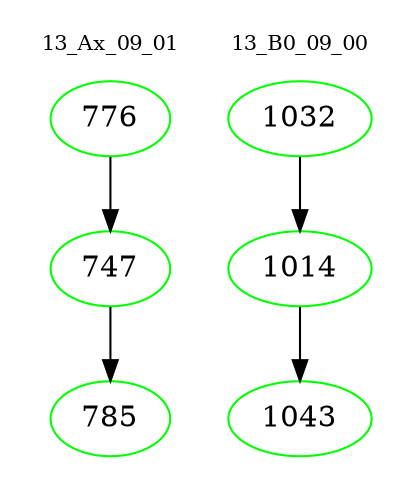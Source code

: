 digraph{
subgraph cluster_0 {
color = white
label = "13_Ax_09_01";
fontsize=10;
T0_776 [label="776", color="green"]
T0_776 -> T0_747 [color="black"]
T0_747 [label="747", color="green"]
T0_747 -> T0_785 [color="black"]
T0_785 [label="785", color="green"]
}
subgraph cluster_1 {
color = white
label = "13_B0_09_00";
fontsize=10;
T1_1032 [label="1032", color="green"]
T1_1032 -> T1_1014 [color="black"]
T1_1014 [label="1014", color="green"]
T1_1014 -> T1_1043 [color="black"]
T1_1043 [label="1043", color="green"]
}
}
